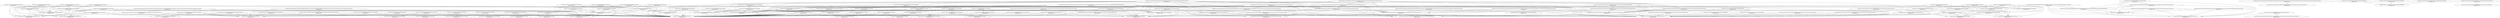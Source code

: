 digraph G {
  "org.apache.commons.math3.util$FastMath#tanh(double)" [label="org.apache.commons.math3.util$FastMath#tanh(double)\nP(Fail|Node)=0.00"];
  "org.apache.commons.math3.util$FastMath$ExpFracTable#<clinit>()" [label="org.apache.commons.math3.util$FastMath$ExpFracTable#<clinit>()\nP(Fail|Node)=0.00"];
  "org.apache.commons.math3.util$FastMath#exp(double,double,double[])" [label="org.apache.commons.math3.util$FastMath#exp(double,double,double[])\nP(Fail|Node)=0.00"];
  "org.apache.commons.math3.util$FastMath#expm1(double,double[])" [label="org.apache.commons.math3.util$FastMath#expm1(double,double[])\nP(Fail|Node)=0.00"];
  "org.apache.commons.math3.util$FastMath$ExpIntTable#<clinit>()" [label="org.apache.commons.math3.util$FastMath$ExpIntTable#<clinit>()\nP(Fail|Node)=0.00"];
  "org.apache.commons.math3.util$FastMath#<clinit>()" [label="org.apache.commons.math3.util$FastMath#<clinit>()\nP(Fail|Node)=0.00"];
  "org.apache.commons.math3.geometry.euclidean.threed$Line#distance(org.apache.commons.math3.geometry.euclidean.threed.Vector3D)" [label="org.apache.commons.math3.geometry.euclidean.threed$Line#distance(org.apache.commons.math3.geometry.euclidean.threed.Vector3D)\nP(Fail|Node)=0.00"];
  "org.apache.commons.math3.geometry.euclidean.threed$Vector3D#<clinit>()" [label="org.apache.commons.math3.geometry.euclidean.threed$Vector3D#<clinit>()\nP(Fail|Node)=0.00"];
  "org.apache.commons.math3.util$MathArrays#linearCombination(double,double,double,double,double,double)" [label="org.apache.commons.math3.util$MathArrays#linearCombination(double,double,double,double,double,double)\nP(Fail|Node)=0.00"];
  "org.apache.commons.math3.util$FastMath#sqrt(double)" [label="org.apache.commons.math3.util$FastMath#sqrt(double)\nP(Fail|Node)=0.00"];
  "org.apache.commons.math3.geometry.euclidean.threed$Vector3D#getNorm()" [label="org.apache.commons.math3.geometry.euclidean.threed$Vector3D#getNorm()\nP(Fail|Node)=0.00"];
  "org.apache.commons.math3.geometry.euclidean.threed$Vector3D#subtract(org.apache.commons.math3.geometry.Vector)" [label="org.apache.commons.math3.geometry.euclidean.threed$Vector3D#subtract(org.apache.commons.math3.geometry.Vector)\nP(Fail|Node)=0.00"];
  "org.apache.commons.math3.geometry.euclidean.threed$Vector3D#dotProduct(org.apache.commons.math3.geometry.Vector)" [label="org.apache.commons.math3.geometry.euclidean.threed$Vector3D#dotProduct(org.apache.commons.math3.geometry.Vector)\nP(Fail|Node)=0.00"];
  "org.apache.commons.math3.util$MathArrays#distanceInf(double[],double[])" [label="org.apache.commons.math3.util$MathArrays#distanceInf(double[],double[])\nP(Fail|Node)=0.00"];
  "org.apache.commons.math3.util$FastMath#abs(double)" [label="org.apache.commons.math3.util$FastMath#abs(double)\nP(Fail|Node)=0.00"];
  "org.apache.commons.math3.util$FastMath#max(double,double)" [label="org.apache.commons.math3.util$FastMath#max(double,double)\nP(Fail|Node)=0.00"];
  "org.apache.commons.math3.util$FastMath#log1p(double)" [label="org.apache.commons.math3.util$FastMath#log1p(double)\nP(Fail|Node)=0.00"];
  "org.apache.commons.math3.util$FastMath#log(double,double[])" [label="org.apache.commons.math3.util$FastMath#log(double,double[])\nP(Fail|Node)=0.00"];
  "org.apache.commons.math3.util$FastMath$lnMant#<clinit>()" [label="org.apache.commons.math3.util$FastMath$lnMant#<clinit>()\nP(Fail|Node)=0.00"];
  "org.apache.commons.math3.util$FastMath#sin(double)" [label="org.apache.commons.math3.util$FastMath#sin(double)\nP(Fail|Node)=0.00"];
  "org.apache.commons.math3.util$FastMath#polyCosine(double)" [label="org.apache.commons.math3.util$FastMath#polyCosine(double)\nP(Fail|Node)=0.00"];
  "org.apache.commons.math3.util$FastMath$CodyWaite#getRemB()" [label="org.apache.commons.math3.util$FastMath$CodyWaite#getRemB()\nP(Fail|Node)=0.00"];
  "org.apache.commons.math3.util$FastMath#reducePayneHanek(double,double[])" [label="org.apache.commons.math3.util$FastMath#reducePayneHanek(double,double[])\nP(Fail|Node)=0.00"];
  "org.apache.commons.math3.util$FastMath#polySine(double)" [label="org.apache.commons.math3.util$FastMath#polySine(double)\nP(Fail|Node)=0.00"];
  "org.apache.commons.math3.util$FastMath$CodyWaite#getK()" [label="org.apache.commons.math3.util$FastMath$CodyWaite#getK()\nP(Fail|Node)=0.00"];
  "org.apache.commons.math3.util$FastMath#cosQ(double,double)" [label="org.apache.commons.math3.util$FastMath#cosQ(double,double)\nP(Fail|Node)=0.00"];
  "org.apache.commons.math3.util$FastMath#sinQ(double,double)" [label="org.apache.commons.math3.util$FastMath#sinQ(double,double)\nP(Fail|Node)=0.00"];
  "org.apache.commons.math3.util$FastMath$CodyWaite#getRemA()" [label="org.apache.commons.math3.util$FastMath$CodyWaite#getRemA()\nP(Fail|Node)=0.00"];
  "org.apache.commons.math3.geometry.euclidean.threed$Vector3D#scalarMultiply(double)" [label="org.apache.commons.math3.geometry.euclidean.threed$Vector3D#scalarMultiply(double)\nP(Fail|Node)=0.00"];
  "org.apache.commons.math3.util$FastMath#tan(double)" [label="org.apache.commons.math3.util$FastMath#tan(double)\nP(Fail|Node)=0.00"];
  "org.apache.commons.math3.util$FastMath#tanQ(double,double,boolean)" [label="org.apache.commons.math3.util$FastMath#tanQ(double,double,boolean)\nP(Fail|Node)=0.00"];
  "org.apache.commons.math3.geometry.euclidean.threed$Line#toSubSpace(org.apache.commons.math3.geometry.Vector)" [label="org.apache.commons.math3.geometry.euclidean.threed$Line#toSubSpace(org.apache.commons.math3.geometry.Vector)\nP(Fail|Node)=0.00"];
  "org.apache.commons.math3.geometry.euclidean.threed$Line#getAbscissa(org.apache.commons.math3.geometry.euclidean.threed.Vector3D)" [label="org.apache.commons.math3.geometry.euclidean.threed$Line#getAbscissa(org.apache.commons.math3.geometry.euclidean.threed.Vector3D)\nP(Fail|Node)=0.00"];
  "org.apache.commons.math3.geometry.euclidean.threed$Line#contains(org.apache.commons.math3.geometry.euclidean.threed.Vector3D)" [label="org.apache.commons.math3.geometry.euclidean.threed$Line#contains(org.apache.commons.math3.geometry.euclidean.threed.Vector3D)\nP(Fail|Node)=0.00"];
  "org.apache.commons.math3.util$MathArrays#distance(int[],int[])" [label="org.apache.commons.math3.util$MathArrays#distance(int[],int[])\nP(Fail|Node)=0.00"];
  "org.apache.commons.math3.util$FastMath#cbrt(double)" [label="org.apache.commons.math3.util$FastMath#cbrt(double)\nP(Fail|Node)=0.00"];
  "org.apache.commons.math3.geometry.euclidean.threed$Vector3D#getZero()" [label="org.apache.commons.math3.geometry.euclidean.threed$Vector3D#getZero()\nP(Fail|Node)=0.00"];
  "org.apache.commons.math3.util$FastMath#toDegrees(double)" [label="org.apache.commons.math3.util$FastMath#toDegrees(double)\nP(Fail|Node)=0.00"];
  "org.apache.commons.math3.util$FastMath#doubleHighPart(double)" [label="org.apache.commons.math3.util$FastMath#doubleHighPart(double)\nP(Fail|Node)=0.00"];
  "org.apache.commons.math3.geometry.euclidean.threed$Vector3D#crossProduct(org.apache.commons.math3.geometry.euclidean.threed.Vector3D,org.apache.commons.math3.geometry.euclidean.threed.Vector3D)" [label="org.apache.commons.math3.geometry.euclidean.threed$Vector3D#crossProduct(org.apache.commons.math3.geometry.euclidean.threed.Vector3D,org.apache.commons.math3.geometry.euclidean.threed.Vector3D)\nP(Fail|Node)=0.00"];
  "org.apache.commons.math3.util$MathArrays#linearCombination(double,double,double,double)" [label="org.apache.commons.math3.util$MathArrays#linearCombination(double,double,double,double)\nP(Fail|Node)=0.00"];
  "org.apache.commons.math3.geometry.euclidean.threed$Vector3D#crossProduct(org.apache.commons.math3.geometry.Vector)" [label="org.apache.commons.math3.geometry.euclidean.threed$Vector3D#crossProduct(org.apache.commons.math3.geometry.Vector)\nP(Fail|Node)=0.00"];
  "org.apache.commons.math3.util$FastMath#log(double,double)" [label="org.apache.commons.math3.util$FastMath#log(double,double)\nP(Fail|Node)=0.00"];
  "org.apache.commons.math3.util$FastMath#log(double)" [label="org.apache.commons.math3.util$FastMath#log(double)\nP(Fail|Node)=0.00"];
  "org.apache.commons.math3.util$FastMath#cos(double)" [label="org.apache.commons.math3.util$FastMath#cos(double)\nP(Fail|Node)=0.00"];
  "org.apache.commons.math3.util$FastMath#asin(double)" [label="org.apache.commons.math3.util$FastMath#asin(double)\nP(Fail|Node)=0.00"];
  "org.apache.commons.math3.util$FastMath#copySign(double,double)" [label="org.apache.commons.math3.util$FastMath#copySign(double,double)\nP(Fail|Node)=0.00"];
  "org.apache.commons.math3.util$FastMath#atan(double,double,boolean)" [label="org.apache.commons.math3.util$FastMath#atan(double,double,boolean)\nP(Fail|Node)=0.00"];
  "org.apache.commons.math3.geometry.euclidean.threed$Vector3D#dotProduct(org.apache.commons.math3.geometry.euclidean.threed.Vector3D,org.apache.commons.math3.geometry.euclidean.threed.Vector3D)" [label="org.apache.commons.math3.geometry.euclidean.threed$Vector3D#dotProduct(org.apache.commons.math3.geometry.euclidean.threed.Vector3D,org.apache.commons.math3.geometry.euclidean.threed.Vector3D)\nP(Fail|Node)=0.00"];
  "org.apache.commons.math3.util$MathArrays#isMonotonic(double[],org.apache.commons.math3.util.MathArrays$OrderDirection,boolean)" [label="org.apache.commons.math3.util$MathArrays#isMonotonic(double[],org.apache.commons.math3.util.MathArrays$OrderDirection,boolean)\nP(Fail|Node)=0.00"];
  "org.apache.commons.math3.util$MathArrays#checkOrder(double[],org.apache.commons.math3.util.MathArrays$OrderDirection,boolean,boolean)" [label="org.apache.commons.math3.util$MathArrays#checkOrder(double[],org.apache.commons.math3.util.MathArrays$OrderDirection,boolean,boolean)\nP(Fail|Node)=0.00"];
  "org.apache.commons.math3.util$MathArrays$OrderDirection#<clinit>()" [label="org.apache.commons.math3.util$MathArrays$OrderDirection#<clinit>()\nP(Fail|Node)=0.00"];
  "org.apache.commons.math3.util$MathArrays$2#<clinit>()" [label="org.apache.commons.math3.util$MathArrays$2#<clinit>()\nP(Fail|Node)=0.00"];
  "org.apache.commons.math3.geometry.euclidean.threed$Vector3D#angle(org.apache.commons.math3.geometry.euclidean.threed.Vector3D,org.apache.commons.math3.geometry.euclidean.threed.Vector3D)" [label="org.apache.commons.math3.geometry.euclidean.threed$Vector3D#angle(org.apache.commons.math3.geometry.euclidean.threed.Vector3D,org.apache.commons.math3.geometry.euclidean.threed.Vector3D)\nP(Fail|Node)=0.00"];
  "org.apache.commons.math3.util$FastMath#acos(double)" [label="org.apache.commons.math3.util$FastMath#acos(double)\nP(Fail|Node)=0.00"];
  "org.apache.commons.math3.util$FastMath#atan(double)" [label="org.apache.commons.math3.util$FastMath#atan(double)\nP(Fail|Node)=0.00"];
  "org.apache.commons.math3.util$FastMath#nextUp(double)" [label="org.apache.commons.math3.util$FastMath#nextUp(double)\nP(Fail|Node)=0.00"];
  "org.apache.commons.math3.util$FastMath#nextAfter(double,double)" [label="org.apache.commons.math3.util$FastMath#nextAfter(double,double)\nP(Fail|Node)=0.00"];
  "org.apache.commons.math3.geometry.euclidean.threed$Vector3D#getNormInf()" [label="org.apache.commons.math3.geometry.euclidean.threed$Vector3D#getNormInf()\nP(Fail|Node)=0.00"];
  "org.apache.commons.math3.geometry.euclidean.threed$Vector3D#distanceInf(org.apache.commons.math3.geometry.euclidean.threed.Vector3D,org.apache.commons.math3.geometry.euclidean.threed.Vector3D)" [label="org.apache.commons.math3.geometry.euclidean.threed$Vector3D#distanceInf(org.apache.commons.math3.geometry.euclidean.threed.Vector3D,org.apache.commons.math3.geometry.euclidean.threed.Vector3D)\nP(Fail|Node)=0.00"];
  "org.apache.commons.math3.geometry.euclidean.threed$Vector3D#distanceInf(org.apache.commons.math3.geometry.Vector)" [label="org.apache.commons.math3.geometry.euclidean.threed$Vector3D#distanceInf(org.apache.commons.math3.geometry.Vector)\nP(Fail|Node)=0.00"];
  "org.apache.commons.math3.geometry.euclidean.threed$Vector3D#distanceSq(org.apache.commons.math3.geometry.euclidean.threed.Vector3D,org.apache.commons.math3.geometry.euclidean.threed.Vector3D)" [label="org.apache.commons.math3.geometry.euclidean.threed$Vector3D#distanceSq(org.apache.commons.math3.geometry.euclidean.threed.Vector3D,org.apache.commons.math3.geometry.euclidean.threed.Vector3D)\nP(Fail|Node)=0.00"];
  "org.apache.commons.math3.geometry.euclidean.threed$Vector3D#distanceSq(org.apache.commons.math3.geometry.Vector)" [label="org.apache.commons.math3.geometry.euclidean.threed$Vector3D#distanceSq(org.apache.commons.math3.geometry.Vector)\nP(Fail|Node)=0.00"];
  "org.apache.commons.math3.util$FastMath#main(java.lang.String[])" [label="org.apache.commons.math3.util$FastMath#main(java.lang.String[])\nP(Fail|Node)=0.00"];
  "org.apache.commons.math3.util$MathArrays#sortInPlace(double[],double[][])" [label="org.apache.commons.math3.util$MathArrays#sortInPlace(double[],double[][])\nP(Fail|Node)=0.00"];
  "org.apache.commons.math3.util$MathArrays#sortInPlace(double[],org.apache.commons.math3.util.MathArrays$OrderDirection,double[][])" [label="org.apache.commons.math3.util$MathArrays#sortInPlace(double[],org.apache.commons.math3.util.MathArrays$OrderDirection,double[][])\nP(Fail|Node)=0.00"];
  "org.apache.commons.math3.geometry.euclidean.threed$Line#intersection(org.apache.commons.math3.geometry.euclidean.threed.Line)" [label="org.apache.commons.math3.geometry.euclidean.threed$Line#intersection(org.apache.commons.math3.geometry.euclidean.threed.Line)\nP(Fail|Node)=0.00"];
  "org.apache.commons.math3.geometry.euclidean.threed$Line#closestPoint(org.apache.commons.math3.geometry.euclidean.threed.Line)" [label="org.apache.commons.math3.geometry.euclidean.threed$Line#closestPoint(org.apache.commons.math3.geometry.euclidean.threed.Line)\nP(Fail|Node)=0.00"];
  "org.apache.commons.math3.geometry.euclidean.threed$Vector3D#getNorm1()" [label="org.apache.commons.math3.geometry.euclidean.threed$Vector3D#getNorm1()\nP(Fail|Node)=0.00"];
  "org.apache.commons.math3.util$FastMath#exp(double)" [label="org.apache.commons.math3.util$FastMath#exp(double)\nP(Fail|Node)=0.00"];
  "org.apache.commons.math3.geometry.euclidean.threed$Vector3D#negate()" [label="org.apache.commons.math3.geometry.euclidean.threed$Vector3D#negate()\nP(Fail|Node)=0.00"];
  "org.apache.commons.math3.util$MathArrays#distance1(double[],double[])" [label="org.apache.commons.math3.util$MathArrays#distance1(double[],double[])\nP(Fail|Node)=0.00"];
  "org.apache.commons.math3.geometry.euclidean.threed$Vector3D#getAlpha()" [label="org.apache.commons.math3.geometry.euclidean.threed$Vector3D#getAlpha()\nP(Fail|Node)=0.00"];
  "org.apache.commons.math3.util$FastMath#atan2(double,double)" [label="org.apache.commons.math3.util$FastMath#atan2(double,double)\nP(Fail|Node)=0.00"];
  "org.apache.commons.math3.util$MathArrays$1#compare(org.apache.commons.math3.util.Pair,org.apache.commons.math3.util.Pair)" [label="org.apache.commons.math3.util$MathArrays$1#compare(org.apache.commons.math3.util.Pair,org.apache.commons.math3.util.Pair)\nP(Fail|Node)=0.00"];
  "org.apache.commons.math3.geometry.euclidean.threed$Vector3D#orthogonal()" [label="org.apache.commons.math3.geometry.euclidean.threed$Vector3D#orthogonal()\nP(Fail|Node)=0.00"];
  "org.apache.commons.math3.geometry.euclidean.threed$Vector3D#hashCode()" [label="org.apache.commons.math3.geometry.euclidean.threed$Vector3D#hashCode()\nP(Fail|Node)=0.00"];
  "org.apache.commons.math3.geometry.euclidean.threed$Vector3D#isNaN()" [label="org.apache.commons.math3.geometry.euclidean.threed$Vector3D#isNaN()\nP(Fail|Node)=0.00"];
  "org.apache.commons.math3.util$FastMath#log10(double)" [label="org.apache.commons.math3.util$FastMath#log10(double)\nP(Fail|Node)=0.00"];
  "org.apache.commons.math3.util$FastMath#nextUp(float)" [label="org.apache.commons.math3.util$FastMath#nextUp(float)\nP(Fail|Node)=0.00"];
  "org.apache.commons.math3.util$FastMath#nextAfter(float,double)" [label="org.apache.commons.math3.util$FastMath#nextAfter(float,double)\nP(Fail|Node)=0.00"];
  "org.apache.commons.math3.geometry.euclidean.threed$Line#distance(org.apache.commons.math3.geometry.euclidean.threed.Line)" [label="org.apache.commons.math3.geometry.euclidean.threed$Line#distance(org.apache.commons.math3.geometry.euclidean.threed.Line)\nP(Fail|Node)=0.00"];
  "org.apache.commons.math3.geometry.euclidean.threed$Line#toSpace(org.apache.commons.math3.geometry.Vector)" [label="org.apache.commons.math3.geometry.euclidean.threed$Line#toSpace(org.apache.commons.math3.geometry.Vector)\nP(Fail|Node)=0.00"];
  "org.apache.commons.math3.geometry.euclidean.threed$Line#pointAt(double)" [label="org.apache.commons.math3.geometry.euclidean.threed$Line#pointAt(double)\nP(Fail|Node)=0.00"];
  "org.apache.commons.math3.geometry.euclidean.threed$Vector3D#add(org.apache.commons.math3.geometry.Vector)" [label="org.apache.commons.math3.geometry.euclidean.threed$Vector3D#add(org.apache.commons.math3.geometry.Vector)\nP(Fail|Node)=0.00"];
  "org.apache.commons.math3.util$FastMath#atanh(double)" [label="org.apache.commons.math3.util$FastMath#atanh(double)\nP(Fail|Node)=0.00"];
  "org.apache.commons.math3.util$MathArrays#copyOf(int[])" [label="org.apache.commons.math3.util$MathArrays#copyOf(int[])\nP(Fail|Node)=0.00"];
  "org.apache.commons.math3.util$FastMath#min(int,int)" [label="org.apache.commons.math3.util$FastMath#min(int,int)\nP(Fail|Node)=0.00"];
  "org.apache.commons.math3.util$MathArrays#copyOf(int[],int)" [label="org.apache.commons.math3.util$MathArrays#copyOf(int[],int)\nP(Fail|Node)=0.00"];
  "org.apache.commons.math3.geometry.euclidean.threed$Vector3D#subtract(double,org.apache.commons.math3.geometry.Vector)" [label="org.apache.commons.math3.geometry.euclidean.threed$Vector3D#subtract(double,org.apache.commons.math3.geometry.Vector)\nP(Fail|Node)=0.00"];
  "org.apache.commons.math3.util$FastMath#cosh(double)" [label="org.apache.commons.math3.util$FastMath#cosh(double)\nP(Fail|Node)=0.00"];
  "org.apache.commons.math3.util$FastMath#ulp(double)" [label="org.apache.commons.math3.util$FastMath#ulp(double)\nP(Fail|Node)=0.00"];
  "org.apache.commons.math3.util$MathArrays#distance1(int[],int[])" [label="org.apache.commons.math3.util$MathArrays#distance1(int[],int[])\nP(Fail|Node)=0.00"];
  "org.apache.commons.math3.util$FastMath#abs(int)" [label="org.apache.commons.math3.util$FastMath#abs(int)\nP(Fail|Node)=0.00"];
  "org.apache.commons.math3.util$FastMath#round(double)" [label="org.apache.commons.math3.util$FastMath#round(double)\nP(Fail|Node)=0.00"];
  "org.apache.commons.math3.util$FastMath#floor(double)" [label="org.apache.commons.math3.util$FastMath#floor(double)\nP(Fail|Node)=0.00"];
  "org.apache.commons.math3.util$MathArrays#buildArray(org.apache.commons.math3.Field,int,int)" [label="org.apache.commons.math3.util$MathArrays#buildArray(org.apache.commons.math3.Field,int,int)\nP(Fail|Node)=0.00"];
  "org.apache.commons.math3.util$MathArrays#buildArray(org.apache.commons.math3.Field,int)" [label="org.apache.commons.math3.util$MathArrays#buildArray(org.apache.commons.math3.Field,int)\nP(Fail|Node)=0.00"];
  "org.apache.commons.math3.util$FastMath#expm1(double)" [label="org.apache.commons.math3.util$FastMath#expm1(double)\nP(Fail|Node)=0.00"];
  "org.apache.commons.math3.geometry.euclidean.threed$Vector3D#normalize()" [label="org.apache.commons.math3.geometry.euclidean.threed$Vector3D#normalize()\nP(Fail|Node)=0.00"];
  "org.apache.commons.math3.util$MathArrays#copyOf(double[])" [label="org.apache.commons.math3.util$MathArrays#copyOf(double[])\nP(Fail|Node)=0.00"];
  "org.apache.commons.math3.util$MathArrays#copyOf(double[],int)" [label="org.apache.commons.math3.util$MathArrays#copyOf(double[],int)\nP(Fail|Node)=0.00"];
  "org.apache.commons.math3.util$MathArrays#distanceInf(int[],int[])" [label="org.apache.commons.math3.util$MathArrays#distanceInf(int[],int[])\nP(Fail|Node)=0.00"];
  "org.apache.commons.math3.util$FastMath#max(int,int)" [label="org.apache.commons.math3.util$FastMath#max(int,int)\nP(Fail|Node)=0.00"];
  "org.apache.commons.math3.geometry.euclidean.threed$Vector3D#isInfinite()" [label="org.apache.commons.math3.geometry.euclidean.threed$Vector3D#isInfinite()\nP(Fail|Node)=0.00"];
  "org.apache.commons.math3.util$FastMath#hypot(double,double)" [label="org.apache.commons.math3.util$FastMath#hypot(double,double)\nP(Fail|Node)=0.00"];
  "org.apache.commons.math3.util$FastMath#scalb(double,int)" [label="org.apache.commons.math3.util$FastMath#scalb(double,int)\nP(Fail|Node)=0.00"];
  "org.apache.commons.math3.util$FastMath#getExponent(double)" [label="org.apache.commons.math3.util$FastMath#getExponent(double)\nP(Fail|Node)=0.00"];
  "org.apache.commons.math3.geometry.euclidean.threed$Vector3D#distance1(org.apache.commons.math3.geometry.euclidean.threed.Vector3D,org.apache.commons.math3.geometry.euclidean.threed.Vector3D)" [label="org.apache.commons.math3.geometry.euclidean.threed$Vector3D#distance1(org.apache.commons.math3.geometry.euclidean.threed.Vector3D,org.apache.commons.math3.geometry.euclidean.threed.Vector3D)\nP(Fail|Node)=0.00"];
  "org.apache.commons.math3.geometry.euclidean.threed$Vector3D#distance1(org.apache.commons.math3.geometry.Vector)" [label="org.apache.commons.math3.geometry.euclidean.threed$Vector3D#distance1(org.apache.commons.math3.geometry.Vector)\nP(Fail|Node)=0.00"];
  "org.apache.commons.math3.util$FastMath#toRadians(double)" [label="org.apache.commons.math3.util$FastMath#toRadians(double)\nP(Fail|Node)=0.00"];
  "org.apache.commons.math3.util$FastMath#rint(double)" [label="org.apache.commons.math3.util$FastMath#rint(double)\nP(Fail|Node)=0.00"];
  "org.apache.commons.math3.geometry.euclidean.threed$Vector3D#equals(java.lang.Object)" [label="org.apache.commons.math3.geometry.euclidean.threed$Vector3D#equals(java.lang.Object)\nP(Fail|Node)=0.00"];
  "org.apache.commons.math3.util$FastMath#pow(double,double)" [label="org.apache.commons.math3.util$FastMath#pow(double,double)\nP(Fail|Node)=0.00"];
  "org.apache.commons.math3.geometry.euclidean.threed$Line#revert()" [label="org.apache.commons.math3.geometry.euclidean.threed$Line#revert()\nP(Fail|Node)=0.00"];
  "org.apache.commons.math3.geometry.euclidean.threed$Line#isSimilarTo(org.apache.commons.math3.geometry.euclidean.threed.Line)" [label="org.apache.commons.math3.geometry.euclidean.threed$Line#isSimilarTo(org.apache.commons.math3.geometry.euclidean.threed.Line)\nP(Fail|Node)=0.00"];
  "org.apache.commons.math3.util$MathArrays#checkOrder(double[],org.apache.commons.math3.util.MathArrays$OrderDirection,boolean)" [label="org.apache.commons.math3.util$MathArrays#checkOrder(double[],org.apache.commons.math3.util.MathArrays$OrderDirection,boolean)\nP(Fail|Node)=0.00"];
  "org.apache.commons.math3.geometry.euclidean.threed$Vector3D#distance(org.apache.commons.math3.geometry.euclidean.threed.Vector3D,org.apache.commons.math3.geometry.euclidean.threed.Vector3D)" [label="org.apache.commons.math3.geometry.euclidean.threed$Vector3D#distance(org.apache.commons.math3.geometry.euclidean.threed.Vector3D,org.apache.commons.math3.geometry.euclidean.threed.Vector3D)\nP(Fail|Node)=0.00"];
  "org.apache.commons.math3.geometry.euclidean.threed$Vector3D#distance(org.apache.commons.math3.geometry.Vector)" [label="org.apache.commons.math3.geometry.euclidean.threed$Vector3D#distance(org.apache.commons.math3.geometry.Vector)\nP(Fail|Node)=0.00"];
  "org.apache.commons.math3.util$MathArrays#isMonotonic(java.lang.Comparable[],org.apache.commons.math3.util.MathArrays$OrderDirection,boolean)" [label="org.apache.commons.math3.util$MathArrays#isMonotonic(java.lang.Comparable[],org.apache.commons.math3.util.MathArrays$OrderDirection,boolean)\nP(Fail|Node)=0.00"];
  "org.apache.commons.math3.util$FastMath#acosh(double)" [label="org.apache.commons.math3.util$FastMath#acosh(double)\nP(Fail|Node)=0.00"];
  "org.apache.commons.math3.util$FastMath#ceil(double)" [label="org.apache.commons.math3.util$FastMath#ceil(double)\nP(Fail|Node)=0.00"];
  "org.apache.commons.math3.util$MathArrays#distance(double[],double[])" [label="org.apache.commons.math3.util$MathArrays#distance(double[],double[])\nP(Fail|Node)=0.00"];
  "org.apache.commons.math3.util$FastMath#asinh(double)" [label="org.apache.commons.math3.util$FastMath#asinh(double)\nP(Fail|Node)=0.00"];
  "org.apache.commons.math3.util$FastMath#ulp(float)" [label="org.apache.commons.math3.util$FastMath#ulp(float)\nP(Fail|Node)=0.00"];
  "org.apache.commons.math3.util$FastMath#abs(float)" [label="org.apache.commons.math3.util$FastMath#abs(float)\nP(Fail|Node)=0.00"];
  "org.apache.commons.math3.geometry.euclidean.threed$Vector3D#add(double,org.apache.commons.math3.geometry.Vector)" [label="org.apache.commons.math3.geometry.euclidean.threed$Vector3D#add(double,org.apache.commons.math3.geometry.Vector)\nP(Fail|Node)=0.00"];
  "org.apache.commons.math3.geometry.euclidean.threed$Line#reset(org.apache.commons.math3.geometry.euclidean.threed.Vector3D,org.apache.commons.math3.geometry.euclidean.threed.Vector3D)" [label="org.apache.commons.math3.geometry.euclidean.threed$Line#reset(org.apache.commons.math3.geometry.euclidean.threed.Vector3D,org.apache.commons.math3.geometry.euclidean.threed.Vector3D)\nP(Fail|Node)=0.00"];
  "org.apache.commons.math3.geometry.euclidean.threed$Vector3D#getNormSq()" [label="org.apache.commons.math3.geometry.euclidean.threed$Vector3D#getNormSq()\nP(Fail|Node)=1.00"];
  "org.apache.commons.math3.util$MathArrays#checkOrder(double[])" [label="org.apache.commons.math3.util$MathArrays#checkOrder(double[])\nP(Fail|Node)=0.00"];
  "org.apache.commons.math3.geometry.euclidean.threed$Vector3D#getDelta()" [label="org.apache.commons.math3.geometry.euclidean.threed$Vector3D#getDelta()\nP(Fail|Node)=0.00"];
  "org.apache.commons.math3.util$FastMath#sinh(double)" [label="org.apache.commons.math3.util$FastMath#sinh(double)\nP(Fail|Node)=0.00"];
  "org.apache.commons.math3.util$FastMath#round(float)" [label="org.apache.commons.math3.util$FastMath#round(float)\nP(Fail|Node)=0.00"];
  "org.apache.commons.math3.util$FastMath#tanh(double)" -> "org.apache.commons.math3.util$FastMath$ExpFracTable#<clinit>()";
  "org.apache.commons.math3.util$FastMath#tanh(double)" -> "org.apache.commons.math3.util$FastMath#exp(double,double,double[])";
  "org.apache.commons.math3.util$FastMath#tanh(double)" -> "org.apache.commons.math3.util$FastMath#expm1(double,double[])";
  "org.apache.commons.math3.util$FastMath#tanh(double)" -> "org.apache.commons.math3.util$FastMath$ExpIntTable#<clinit>()";
  "org.apache.commons.math3.util$FastMath#tanh(double)" -> "org.apache.commons.math3.util$FastMath#<clinit>()";
  "org.apache.commons.math3.util$FastMath#exp(double,double,double[])" -> "org.apache.commons.math3.util$FastMath$ExpFracTable#<clinit>()";
  "org.apache.commons.math3.util$FastMath#exp(double,double,double[])" -> "org.apache.commons.math3.util$FastMath$ExpIntTable#<clinit>()";
  "org.apache.commons.math3.util$FastMath#exp(double,double,double[])" -> "org.apache.commons.math3.util$FastMath#<clinit>()";
  "org.apache.commons.math3.util$FastMath#expm1(double,double[])" -> "org.apache.commons.math3.util$FastMath$ExpFracTable#<clinit>()";
  "org.apache.commons.math3.util$FastMath#expm1(double,double[])" -> "org.apache.commons.math3.util$FastMath#exp(double,double,double[])";
  "org.apache.commons.math3.util$FastMath#expm1(double,double[])" -> "org.apache.commons.math3.util$FastMath$ExpIntTable#<clinit>()";
  "org.apache.commons.math3.util$FastMath#expm1(double,double[])" -> "org.apache.commons.math3.util$FastMath#<clinit>()";
  "org.apache.commons.math3.geometry.euclidean.threed$Line#distance(org.apache.commons.math3.geometry.euclidean.threed.Vector3D)" -> "org.apache.commons.math3.geometry.euclidean.threed$Vector3D#<clinit>()";
  "org.apache.commons.math3.geometry.euclidean.threed$Line#distance(org.apache.commons.math3.geometry.euclidean.threed.Vector3D)" -> "org.apache.commons.math3.util$MathArrays#linearCombination(double,double,double,double,double,double)";
  "org.apache.commons.math3.geometry.euclidean.threed$Line#distance(org.apache.commons.math3.geometry.euclidean.threed.Vector3D)" -> "org.apache.commons.math3.util$FastMath#sqrt(double)";
  "org.apache.commons.math3.geometry.euclidean.threed$Line#distance(org.apache.commons.math3.geometry.euclidean.threed.Vector3D)" -> "org.apache.commons.math3.geometry.euclidean.threed$Vector3D#getNorm()";
  "org.apache.commons.math3.geometry.euclidean.threed$Line#distance(org.apache.commons.math3.geometry.euclidean.threed.Vector3D)" -> "org.apache.commons.math3.geometry.euclidean.threed$Vector3D#subtract(org.apache.commons.math3.geometry.Vector)";
  "org.apache.commons.math3.geometry.euclidean.threed$Line#distance(org.apache.commons.math3.geometry.euclidean.threed.Vector3D)" -> "org.apache.commons.math3.geometry.euclidean.threed$Vector3D#dotProduct(org.apache.commons.math3.geometry.Vector)";
  "org.apache.commons.math3.geometry.euclidean.threed$Line#distance(org.apache.commons.math3.geometry.euclidean.threed.Vector3D)" -> "org.apache.commons.math3.util$FastMath#<clinit>()";
  "org.apache.commons.math3.geometry.euclidean.threed$Vector3D#getNorm()" -> "org.apache.commons.math3.util$FastMath#sqrt(double)";
  "org.apache.commons.math3.geometry.euclidean.threed$Vector3D#getNorm()" -> "org.apache.commons.math3.util$FastMath#<clinit>()";
  "org.apache.commons.math3.geometry.euclidean.threed$Vector3D#subtract(org.apache.commons.math3.geometry.Vector)" -> "org.apache.commons.math3.geometry.euclidean.threed$Vector3D#<clinit>()";
  "org.apache.commons.math3.geometry.euclidean.threed$Vector3D#dotProduct(org.apache.commons.math3.geometry.Vector)" -> "org.apache.commons.math3.util$MathArrays#linearCombination(double,double,double,double,double,double)";
  "org.apache.commons.math3.util$MathArrays#distanceInf(double[],double[])" -> "org.apache.commons.math3.util$FastMath#abs(double)";
  "org.apache.commons.math3.util$MathArrays#distanceInf(double[],double[])" -> "org.apache.commons.math3.util$FastMath#max(double,double)";
  "org.apache.commons.math3.util$MathArrays#distanceInf(double[],double[])" -> "org.apache.commons.math3.util$FastMath#<clinit>()";
  "org.apache.commons.math3.util$FastMath#log1p(double)" -> "org.apache.commons.math3.util$FastMath#log(double,double[])";
  "org.apache.commons.math3.util$FastMath#log1p(double)" -> "org.apache.commons.math3.util$FastMath#<clinit>()";
  "org.apache.commons.math3.util$FastMath#log1p(double)" -> "org.apache.commons.math3.util$FastMath$lnMant#<clinit>()";
  "org.apache.commons.math3.util$FastMath#log(double,double[])" -> "org.apache.commons.math3.util$FastMath#<clinit>()";
  "org.apache.commons.math3.util$FastMath#log(double,double[])" -> "org.apache.commons.math3.util$FastMath$lnMant#<clinit>()";
  "org.apache.commons.math3.util$FastMath#sin(double)" -> "org.apache.commons.math3.util$FastMath#polyCosine(double)";
  "org.apache.commons.math3.util$FastMath#sin(double)" -> "org.apache.commons.math3.util$FastMath$CodyWaite#getRemB()";
  "org.apache.commons.math3.util$FastMath#sin(double)" -> "org.apache.commons.math3.util$FastMath#reducePayneHanek(double,double[])";
  "org.apache.commons.math3.util$FastMath#sin(double)" -> "org.apache.commons.math3.util$FastMath#polySine(double)";
  "org.apache.commons.math3.util$FastMath#sin(double)" -> "org.apache.commons.math3.util$FastMath$CodyWaite#getK()";
  "org.apache.commons.math3.util$FastMath#sin(double)" -> "org.apache.commons.math3.util$FastMath#cosQ(double,double)";
  "org.apache.commons.math3.util$FastMath#sin(double)" -> "org.apache.commons.math3.util$FastMath#sinQ(double,double)";
  "org.apache.commons.math3.util$FastMath#sin(double)" -> "org.apache.commons.math3.util$FastMath#<clinit>()";
  "org.apache.commons.math3.util$FastMath#sin(double)" -> "org.apache.commons.math3.util$FastMath$CodyWaite#getRemA()";
  "org.apache.commons.math3.util$FastMath#reducePayneHanek(double,double[])" -> "org.apache.commons.math3.util$FastMath#<clinit>()";
  "org.apache.commons.math3.util$FastMath#cosQ(double,double)" -> "org.apache.commons.math3.util$FastMath#polyCosine(double)";
  "org.apache.commons.math3.util$FastMath#cosQ(double,double)" -> "org.apache.commons.math3.util$FastMath#polySine(double)";
  "org.apache.commons.math3.util$FastMath#cosQ(double,double)" -> "org.apache.commons.math3.util$FastMath#sinQ(double,double)";
  "org.apache.commons.math3.util$FastMath#cosQ(double,double)" -> "org.apache.commons.math3.util$FastMath#<clinit>()";
  "org.apache.commons.math3.util$FastMath#sinQ(double,double)" -> "org.apache.commons.math3.util$FastMath#polyCosine(double)";
  "org.apache.commons.math3.util$FastMath#sinQ(double,double)" -> "org.apache.commons.math3.util$FastMath#polySine(double)";
  "org.apache.commons.math3.util$FastMath#sinQ(double,double)" -> "org.apache.commons.math3.util$FastMath#<clinit>()";
  "org.apache.commons.math3.geometry.euclidean.threed$Vector3D#scalarMultiply(double)" -> "org.apache.commons.math3.geometry.euclidean.threed$Vector3D#<clinit>()";
  "org.apache.commons.math3.util$FastMath#tan(double)" -> "org.apache.commons.math3.util$FastMath#polyCosine(double)";
  "org.apache.commons.math3.util$FastMath#tan(double)" -> "org.apache.commons.math3.util$FastMath$CodyWaite#getRemB()";
  "org.apache.commons.math3.util$FastMath#tan(double)" -> "org.apache.commons.math3.util$FastMath#reducePayneHanek(double,double[])";
  "org.apache.commons.math3.util$FastMath#tan(double)" -> "org.apache.commons.math3.util$FastMath#polySine(double)";
  "org.apache.commons.math3.util$FastMath#tan(double)" -> "org.apache.commons.math3.util$FastMath#tanQ(double,double,boolean)";
  "org.apache.commons.math3.util$FastMath#tan(double)" -> "org.apache.commons.math3.util$FastMath$CodyWaite#getK()";
  "org.apache.commons.math3.util$FastMath#tan(double)" -> "org.apache.commons.math3.util$FastMath#<clinit>()";
  "org.apache.commons.math3.util$FastMath#tan(double)" -> "org.apache.commons.math3.util$FastMath$CodyWaite#getRemA()";
  "org.apache.commons.math3.util$FastMath#tanQ(double,double,boolean)" -> "org.apache.commons.math3.util$FastMath#polyCosine(double)";
  "org.apache.commons.math3.util$FastMath#tanQ(double,double,boolean)" -> "org.apache.commons.math3.util$FastMath#polySine(double)";
  "org.apache.commons.math3.util$FastMath#tanQ(double,double,boolean)" -> "org.apache.commons.math3.util$FastMath#<clinit>()";
  "org.apache.commons.math3.geometry.euclidean.threed$Line#toSubSpace(org.apache.commons.math3.geometry.Vector)" -> "org.apache.commons.math3.geometry.euclidean.threed$Vector3D#<clinit>()";
  "org.apache.commons.math3.geometry.euclidean.threed$Line#toSubSpace(org.apache.commons.math3.geometry.Vector)" -> "org.apache.commons.math3.util$MathArrays#linearCombination(double,double,double,double,double,double)";
  "org.apache.commons.math3.geometry.euclidean.threed$Line#toSubSpace(org.apache.commons.math3.geometry.Vector)" -> "org.apache.commons.math3.geometry.euclidean.threed$Line#getAbscissa(org.apache.commons.math3.geometry.euclidean.threed.Vector3D)";
  "org.apache.commons.math3.geometry.euclidean.threed$Line#toSubSpace(org.apache.commons.math3.geometry.Vector)" -> "org.apache.commons.math3.geometry.euclidean.threed$Vector3D#subtract(org.apache.commons.math3.geometry.Vector)";
  "org.apache.commons.math3.geometry.euclidean.threed$Line#toSubSpace(org.apache.commons.math3.geometry.Vector)" -> "org.apache.commons.math3.geometry.euclidean.threed$Vector3D#dotProduct(org.apache.commons.math3.geometry.Vector)";
  "org.apache.commons.math3.geometry.euclidean.threed$Line#getAbscissa(org.apache.commons.math3.geometry.euclidean.threed.Vector3D)" -> "org.apache.commons.math3.geometry.euclidean.threed$Vector3D#<clinit>()";
  "org.apache.commons.math3.geometry.euclidean.threed$Line#getAbscissa(org.apache.commons.math3.geometry.euclidean.threed.Vector3D)" -> "org.apache.commons.math3.util$MathArrays#linearCombination(double,double,double,double,double,double)";
  "org.apache.commons.math3.geometry.euclidean.threed$Line#getAbscissa(org.apache.commons.math3.geometry.euclidean.threed.Vector3D)" -> "org.apache.commons.math3.geometry.euclidean.threed$Vector3D#subtract(org.apache.commons.math3.geometry.Vector)";
  "org.apache.commons.math3.geometry.euclidean.threed$Line#getAbscissa(org.apache.commons.math3.geometry.euclidean.threed.Vector3D)" -> "org.apache.commons.math3.geometry.euclidean.threed$Vector3D#dotProduct(org.apache.commons.math3.geometry.Vector)";
  "org.apache.commons.math3.geometry.euclidean.threed$Line#contains(org.apache.commons.math3.geometry.euclidean.threed.Vector3D)" -> "org.apache.commons.math3.geometry.euclidean.threed$Line#distance(org.apache.commons.math3.geometry.euclidean.threed.Vector3D)";
  "org.apache.commons.math3.geometry.euclidean.threed$Line#contains(org.apache.commons.math3.geometry.euclidean.threed.Vector3D)" -> "org.apache.commons.math3.geometry.euclidean.threed$Vector3D#<clinit>()";
  "org.apache.commons.math3.geometry.euclidean.threed$Line#contains(org.apache.commons.math3.geometry.euclidean.threed.Vector3D)" -> "org.apache.commons.math3.util$MathArrays#linearCombination(double,double,double,double,double,double)";
  "org.apache.commons.math3.geometry.euclidean.threed$Line#contains(org.apache.commons.math3.geometry.euclidean.threed.Vector3D)" -> "org.apache.commons.math3.util$FastMath#sqrt(double)";
  "org.apache.commons.math3.geometry.euclidean.threed$Line#contains(org.apache.commons.math3.geometry.euclidean.threed.Vector3D)" -> "org.apache.commons.math3.geometry.euclidean.threed$Vector3D#getNorm()";
  "org.apache.commons.math3.geometry.euclidean.threed$Line#contains(org.apache.commons.math3.geometry.euclidean.threed.Vector3D)" -> "org.apache.commons.math3.geometry.euclidean.threed$Vector3D#subtract(org.apache.commons.math3.geometry.Vector)";
  "org.apache.commons.math3.geometry.euclidean.threed$Line#contains(org.apache.commons.math3.geometry.euclidean.threed.Vector3D)" -> "org.apache.commons.math3.geometry.euclidean.threed$Vector3D#dotProduct(org.apache.commons.math3.geometry.Vector)";
  "org.apache.commons.math3.geometry.euclidean.threed$Line#contains(org.apache.commons.math3.geometry.euclidean.threed.Vector3D)" -> "org.apache.commons.math3.util$FastMath#<clinit>()";
  "org.apache.commons.math3.util$MathArrays#distance(int[],int[])" -> "org.apache.commons.math3.util$FastMath#sqrt(double)";
  "org.apache.commons.math3.util$MathArrays#distance(int[],int[])" -> "org.apache.commons.math3.util$FastMath#<clinit>()";
  "org.apache.commons.math3.util$FastMath#cbrt(double)" -> "org.apache.commons.math3.util$FastMath#<clinit>()";
  "org.apache.commons.math3.geometry.euclidean.threed$Vector3D#getZero()" -> "org.apache.commons.math3.geometry.euclidean.threed$Vector3D#<clinit>()";
  "org.apache.commons.math3.util$FastMath#toDegrees(double)" -> "org.apache.commons.math3.util$FastMath#doubleHighPart(double)";
  "org.apache.commons.math3.util$FastMath#toDegrees(double)" -> "org.apache.commons.math3.util$FastMath#<clinit>()";
  "org.apache.commons.math3.geometry.euclidean.threed$Vector3D#crossProduct(org.apache.commons.math3.geometry.euclidean.threed.Vector3D,org.apache.commons.math3.geometry.euclidean.threed.Vector3D)" -> "org.apache.commons.math3.geometry.euclidean.threed$Vector3D#<clinit>()";
  "org.apache.commons.math3.geometry.euclidean.threed$Vector3D#crossProduct(org.apache.commons.math3.geometry.euclidean.threed.Vector3D,org.apache.commons.math3.geometry.euclidean.threed.Vector3D)" -> "org.apache.commons.math3.util$MathArrays#linearCombination(double,double,double,double)";
  "org.apache.commons.math3.geometry.euclidean.threed$Vector3D#crossProduct(org.apache.commons.math3.geometry.euclidean.threed.Vector3D,org.apache.commons.math3.geometry.euclidean.threed.Vector3D)" -> "org.apache.commons.math3.geometry.euclidean.threed$Vector3D#crossProduct(org.apache.commons.math3.geometry.Vector)";
  "org.apache.commons.math3.geometry.euclidean.threed$Vector3D#crossProduct(org.apache.commons.math3.geometry.Vector)" -> "org.apache.commons.math3.geometry.euclidean.threed$Vector3D#<clinit>()";
  "org.apache.commons.math3.geometry.euclidean.threed$Vector3D#crossProduct(org.apache.commons.math3.geometry.Vector)" -> "org.apache.commons.math3.util$MathArrays#linearCombination(double,double,double,double)";
  "org.apache.commons.math3.util$FastMath#log(double,double)" -> "org.apache.commons.math3.util$FastMath#log(double)";
  "org.apache.commons.math3.util$FastMath#log(double,double)" -> "org.apache.commons.math3.util$FastMath#log(double,double[])";
  "org.apache.commons.math3.util$FastMath#log(double,double)" -> "org.apache.commons.math3.util$FastMath#<clinit>()";
  "org.apache.commons.math3.util$FastMath#log(double,double)" -> "org.apache.commons.math3.util$FastMath$lnMant#<clinit>()";
  "org.apache.commons.math3.util$FastMath#log(double)" -> "org.apache.commons.math3.util$FastMath#log(double,double[])";
  "org.apache.commons.math3.util$FastMath#log(double)" -> "org.apache.commons.math3.util$FastMath#<clinit>()";
  "org.apache.commons.math3.util$FastMath#log(double)" -> "org.apache.commons.math3.util$FastMath$lnMant#<clinit>()";
  "org.apache.commons.math3.util$FastMath#cos(double)" -> "org.apache.commons.math3.util$FastMath#polyCosine(double)";
  "org.apache.commons.math3.util$FastMath#cos(double)" -> "org.apache.commons.math3.util$FastMath$CodyWaite#getRemB()";
  "org.apache.commons.math3.util$FastMath#cos(double)" -> "org.apache.commons.math3.util$FastMath#reducePayneHanek(double,double[])";
  "org.apache.commons.math3.util$FastMath#cos(double)" -> "org.apache.commons.math3.util$FastMath#polySine(double)";
  "org.apache.commons.math3.util$FastMath#cos(double)" -> "org.apache.commons.math3.util$FastMath$CodyWaite#getK()";
  "org.apache.commons.math3.util$FastMath#cos(double)" -> "org.apache.commons.math3.util$FastMath#cosQ(double,double)";
  "org.apache.commons.math3.util$FastMath#cos(double)" -> "org.apache.commons.math3.util$FastMath#sinQ(double,double)";
  "org.apache.commons.math3.util$FastMath#cos(double)" -> "org.apache.commons.math3.util$FastMath#<clinit>()";
  "org.apache.commons.math3.util$FastMath#cos(double)" -> "org.apache.commons.math3.util$FastMath$CodyWaite#getRemA()";
  "org.apache.commons.math3.util$FastMath#asin(double)" -> "org.apache.commons.math3.util$FastMath#sqrt(double)";
  "org.apache.commons.math3.util$FastMath#asin(double)" -> "org.apache.commons.math3.util$FastMath#copySign(double,double)";
  "org.apache.commons.math3.util$FastMath#asin(double)" -> "org.apache.commons.math3.util$FastMath#atan(double,double,boolean)";
  "org.apache.commons.math3.util$FastMath#asin(double)" -> "org.apache.commons.math3.util$FastMath#<clinit>()";
  "org.apache.commons.math3.util$FastMath#atan(double,double,boolean)" -> "org.apache.commons.math3.util$FastMath#copySign(double,double)";
  "org.apache.commons.math3.util$FastMath#atan(double,double,boolean)" -> "org.apache.commons.math3.util$FastMath#<clinit>()";
  "org.apache.commons.math3.geometry.euclidean.threed$Vector3D#dotProduct(org.apache.commons.math3.geometry.euclidean.threed.Vector3D,org.apache.commons.math3.geometry.euclidean.threed.Vector3D)" -> "org.apache.commons.math3.util$MathArrays#linearCombination(double,double,double,double,double,double)";
  "org.apache.commons.math3.geometry.euclidean.threed$Vector3D#dotProduct(org.apache.commons.math3.geometry.euclidean.threed.Vector3D,org.apache.commons.math3.geometry.euclidean.threed.Vector3D)" -> "org.apache.commons.math3.geometry.euclidean.threed$Vector3D#dotProduct(org.apache.commons.math3.geometry.Vector)";
  "org.apache.commons.math3.util$MathArrays#isMonotonic(double[],org.apache.commons.math3.util.MathArrays$OrderDirection,boolean)" -> "org.apache.commons.math3.util$MathArrays#checkOrder(double[],org.apache.commons.math3.util.MathArrays$OrderDirection,boolean,boolean)";
  "org.apache.commons.math3.util$MathArrays#isMonotonic(double[],org.apache.commons.math3.util.MathArrays$OrderDirection,boolean)" -> "org.apache.commons.math3.util$MathArrays$OrderDirection#<clinit>()";
  "org.apache.commons.math3.util$MathArrays#isMonotonic(double[],org.apache.commons.math3.util.MathArrays$OrderDirection,boolean)" -> "org.apache.commons.math3.util$MathArrays$2#<clinit>()";
  "org.apache.commons.math3.util$MathArrays#checkOrder(double[],org.apache.commons.math3.util.MathArrays$OrderDirection,boolean,boolean)" -> "org.apache.commons.math3.util$MathArrays$OrderDirection#<clinit>()";
  "org.apache.commons.math3.util$MathArrays#checkOrder(double[],org.apache.commons.math3.util.MathArrays$OrderDirection,boolean,boolean)" -> "org.apache.commons.math3.util$MathArrays$2#<clinit>()";
  "org.apache.commons.math3.util$MathArrays$2#<clinit>()" -> "org.apache.commons.math3.util$MathArrays$OrderDirection#<clinit>()";
  "org.apache.commons.math3.geometry.euclidean.threed$Vector3D#angle(org.apache.commons.math3.geometry.euclidean.threed.Vector3D,org.apache.commons.math3.geometry.euclidean.threed.Vector3D)" -> "org.apache.commons.math3.geometry.euclidean.threed$Vector3D#<clinit>()";
  "org.apache.commons.math3.geometry.euclidean.threed$Vector3D#angle(org.apache.commons.math3.geometry.euclidean.threed.Vector3D,org.apache.commons.math3.geometry.euclidean.threed.Vector3D)" -> "org.apache.commons.math3.util$MathArrays#linearCombination(double,double,double,double)";
  "org.apache.commons.math3.geometry.euclidean.threed$Vector3D#angle(org.apache.commons.math3.geometry.euclidean.threed.Vector3D,org.apache.commons.math3.geometry.euclidean.threed.Vector3D)" -> "org.apache.commons.math3.geometry.euclidean.threed$Vector3D#crossProduct(org.apache.commons.math3.geometry.euclidean.threed.Vector3D,org.apache.commons.math3.geometry.euclidean.threed.Vector3D)";
  "org.apache.commons.math3.geometry.euclidean.threed$Vector3D#angle(org.apache.commons.math3.geometry.euclidean.threed.Vector3D,org.apache.commons.math3.geometry.euclidean.threed.Vector3D)" -> "org.apache.commons.math3.util$FastMath#asin(double)";
  "org.apache.commons.math3.geometry.euclidean.threed$Vector3D#angle(org.apache.commons.math3.geometry.euclidean.threed.Vector3D,org.apache.commons.math3.geometry.euclidean.threed.Vector3D)" -> "org.apache.commons.math3.geometry.euclidean.threed$Vector3D#crossProduct(org.apache.commons.math3.geometry.Vector)";
  "org.apache.commons.math3.geometry.euclidean.threed$Vector3D#angle(org.apache.commons.math3.geometry.euclidean.threed.Vector3D,org.apache.commons.math3.geometry.euclidean.threed.Vector3D)" -> "org.apache.commons.math3.util$MathArrays#linearCombination(double,double,double,double,double,double)";
  "org.apache.commons.math3.geometry.euclidean.threed$Vector3D#angle(org.apache.commons.math3.geometry.euclidean.threed.Vector3D,org.apache.commons.math3.geometry.euclidean.threed.Vector3D)" -> "org.apache.commons.math3.util$FastMath#sqrt(double)";
  "org.apache.commons.math3.geometry.euclidean.threed$Vector3D#angle(org.apache.commons.math3.geometry.euclidean.threed.Vector3D,org.apache.commons.math3.geometry.euclidean.threed.Vector3D)" -> "org.apache.commons.math3.util$FastMath#acos(double)";
  "org.apache.commons.math3.geometry.euclidean.threed$Vector3D#angle(org.apache.commons.math3.geometry.euclidean.threed.Vector3D,org.apache.commons.math3.geometry.euclidean.threed.Vector3D)" -> "org.apache.commons.math3.util$FastMath#doubleHighPart(double)";
  "org.apache.commons.math3.geometry.euclidean.threed$Vector3D#angle(org.apache.commons.math3.geometry.euclidean.threed.Vector3D,org.apache.commons.math3.geometry.euclidean.threed.Vector3D)" -> "org.apache.commons.math3.util$FastMath#copySign(double,double)";
  "org.apache.commons.math3.geometry.euclidean.threed$Vector3D#angle(org.apache.commons.math3.geometry.euclidean.threed.Vector3D,org.apache.commons.math3.geometry.euclidean.threed.Vector3D)" -> "org.apache.commons.math3.geometry.euclidean.threed$Vector3D#getNorm()";
  "org.apache.commons.math3.geometry.euclidean.threed$Vector3D#angle(org.apache.commons.math3.geometry.euclidean.threed.Vector3D,org.apache.commons.math3.geometry.euclidean.threed.Vector3D)" -> "org.apache.commons.math3.geometry.euclidean.threed$Vector3D#dotProduct(org.apache.commons.math3.geometry.Vector)";
  "org.apache.commons.math3.geometry.euclidean.threed$Vector3D#angle(org.apache.commons.math3.geometry.euclidean.threed.Vector3D,org.apache.commons.math3.geometry.euclidean.threed.Vector3D)" -> "org.apache.commons.math3.util$FastMath#atan(double,double,boolean)";
  "org.apache.commons.math3.geometry.euclidean.threed$Vector3D#angle(org.apache.commons.math3.geometry.euclidean.threed.Vector3D,org.apache.commons.math3.geometry.euclidean.threed.Vector3D)" -> "org.apache.commons.math3.util$FastMath#<clinit>()";
  "org.apache.commons.math3.util$FastMath#acos(double)" -> "org.apache.commons.math3.util$FastMath#sqrt(double)";
  "org.apache.commons.math3.util$FastMath#acos(double)" -> "org.apache.commons.math3.util$FastMath#doubleHighPart(double)";
  "org.apache.commons.math3.util$FastMath#acos(double)" -> "org.apache.commons.math3.util$FastMath#copySign(double,double)";
  "org.apache.commons.math3.util$FastMath#acos(double)" -> "org.apache.commons.math3.util$FastMath#atan(double,double,boolean)";
  "org.apache.commons.math3.util$FastMath#acos(double)" -> "org.apache.commons.math3.util$FastMath#<clinit>()";
  "org.apache.commons.math3.util$FastMath#atan(double)" -> "org.apache.commons.math3.util$FastMath#copySign(double,double)";
  "org.apache.commons.math3.util$FastMath#atan(double)" -> "org.apache.commons.math3.util$FastMath#atan(double,double,boolean)";
  "org.apache.commons.math3.util$FastMath#atan(double)" -> "org.apache.commons.math3.util$FastMath#<clinit>()";
  "org.apache.commons.math3.util$FastMath#nextUp(double)" -> "org.apache.commons.math3.util$FastMath#nextAfter(double,double)";
  "org.apache.commons.math3.util$FastMath#nextUp(double)" -> "org.apache.commons.math3.util$FastMath#<clinit>()";
  "org.apache.commons.math3.geometry.euclidean.threed$Vector3D#getNormInf()" -> "org.apache.commons.math3.util$FastMath#abs(double)";
  "org.apache.commons.math3.geometry.euclidean.threed$Vector3D#getNormInf()" -> "org.apache.commons.math3.util$FastMath#max(double,double)";
  "org.apache.commons.math3.geometry.euclidean.threed$Vector3D#getNormInf()" -> "org.apache.commons.math3.util$FastMath#<clinit>()";
  "org.apache.commons.math3.geometry.euclidean.threed$Vector3D#distanceInf(org.apache.commons.math3.geometry.euclidean.threed.Vector3D,org.apache.commons.math3.geometry.euclidean.threed.Vector3D)" -> "org.apache.commons.math3.util$FastMath#abs(double)";
  "org.apache.commons.math3.geometry.euclidean.threed$Vector3D#distanceInf(org.apache.commons.math3.geometry.euclidean.threed.Vector3D,org.apache.commons.math3.geometry.euclidean.threed.Vector3D)" -> "org.apache.commons.math3.geometry.euclidean.threed$Vector3D#distanceInf(org.apache.commons.math3.geometry.Vector)";
  "org.apache.commons.math3.geometry.euclidean.threed$Vector3D#distanceInf(org.apache.commons.math3.geometry.euclidean.threed.Vector3D,org.apache.commons.math3.geometry.euclidean.threed.Vector3D)" -> "org.apache.commons.math3.util$FastMath#max(double,double)";
  "org.apache.commons.math3.geometry.euclidean.threed$Vector3D#distanceInf(org.apache.commons.math3.geometry.euclidean.threed.Vector3D,org.apache.commons.math3.geometry.euclidean.threed.Vector3D)" -> "org.apache.commons.math3.util$FastMath#<clinit>()";
  "org.apache.commons.math3.geometry.euclidean.threed$Vector3D#distanceInf(org.apache.commons.math3.geometry.Vector)" -> "org.apache.commons.math3.util$FastMath#abs(double)";
  "org.apache.commons.math3.geometry.euclidean.threed$Vector3D#distanceInf(org.apache.commons.math3.geometry.Vector)" -> "org.apache.commons.math3.util$FastMath#max(double,double)";
  "org.apache.commons.math3.geometry.euclidean.threed$Vector3D#distanceInf(org.apache.commons.math3.geometry.Vector)" -> "org.apache.commons.math3.util$FastMath#<clinit>()";
  "org.apache.commons.math3.geometry.euclidean.threed$Vector3D#distanceSq(org.apache.commons.math3.geometry.euclidean.threed.Vector3D,org.apache.commons.math3.geometry.euclidean.threed.Vector3D)" -> "org.apache.commons.math3.geometry.euclidean.threed$Vector3D#distanceSq(org.apache.commons.math3.geometry.Vector)";
  "org.apache.commons.math3.util$FastMath#main(java.lang.String[])" -> "org.apache.commons.math3.util$FastMath$ExpFracTable#<clinit>()";
  "org.apache.commons.math3.util$FastMath#main(java.lang.String[])" -> "org.apache.commons.math3.util$FastMath$ExpIntTable#<clinit>()";
  "org.apache.commons.math3.util$FastMath#main(java.lang.String[])" -> "org.apache.commons.math3.util$FastMath#<clinit>()";
  "org.apache.commons.math3.util$FastMath#main(java.lang.String[])" -> "org.apache.commons.math3.util$FastMath$lnMant#<clinit>()";
  "org.apache.commons.math3.util$MathArrays#sortInPlace(double[],double[][])" -> "org.apache.commons.math3.util$MathArrays#sortInPlace(double[],org.apache.commons.math3.util.MathArrays$OrderDirection,double[][])";
  "org.apache.commons.math3.util$MathArrays#sortInPlace(double[],double[][])" -> "org.apache.commons.math3.util$MathArrays$OrderDirection#<clinit>()";
  "org.apache.commons.math3.geometry.euclidean.threed$Line#intersection(org.apache.commons.math3.geometry.euclidean.threed.Line)" -> "org.apache.commons.math3.geometry.euclidean.threed$Line#distance(org.apache.commons.math3.geometry.euclidean.threed.Vector3D)";
  "org.apache.commons.math3.geometry.euclidean.threed$Line#intersection(org.apache.commons.math3.geometry.euclidean.threed.Line)" -> "org.apache.commons.math3.geometry.euclidean.threed$Vector3D#<clinit>()";
  "org.apache.commons.math3.geometry.euclidean.threed$Line#intersection(org.apache.commons.math3.geometry.euclidean.threed.Line)" -> "org.apache.commons.math3.geometry.euclidean.threed$Line#contains(org.apache.commons.math3.geometry.euclidean.threed.Vector3D)";
  "org.apache.commons.math3.geometry.euclidean.threed$Line#intersection(org.apache.commons.math3.geometry.euclidean.threed.Line)" -> "org.apache.commons.math3.util$MathArrays#linearCombination(double,double,double,double,double,double)";
  "org.apache.commons.math3.geometry.euclidean.threed$Line#intersection(org.apache.commons.math3.geometry.euclidean.threed.Line)" -> "org.apache.commons.math3.util$FastMath#sqrt(double)";
  "org.apache.commons.math3.geometry.euclidean.threed$Line#intersection(org.apache.commons.math3.geometry.euclidean.threed.Line)" -> "org.apache.commons.math3.geometry.euclidean.threed$Vector3D#getNorm()";
  "org.apache.commons.math3.geometry.euclidean.threed$Line#intersection(org.apache.commons.math3.geometry.euclidean.threed.Line)" -> "org.apache.commons.math3.geometry.euclidean.threed$Vector3D#subtract(org.apache.commons.math3.geometry.Vector)";
  "org.apache.commons.math3.geometry.euclidean.threed$Line#intersection(org.apache.commons.math3.geometry.euclidean.threed.Line)" -> "org.apache.commons.math3.geometry.euclidean.threed$Vector3D#dotProduct(org.apache.commons.math3.geometry.Vector)";
  "org.apache.commons.math3.geometry.euclidean.threed$Line#intersection(org.apache.commons.math3.geometry.euclidean.threed.Line)" -> "org.apache.commons.math3.geometry.euclidean.threed$Line#closestPoint(org.apache.commons.math3.geometry.euclidean.threed.Line)";
  "org.apache.commons.math3.geometry.euclidean.threed$Line#intersection(org.apache.commons.math3.geometry.euclidean.threed.Line)" -> "org.apache.commons.math3.util$FastMath#<clinit>()";
  "org.apache.commons.math3.geometry.euclidean.threed$Line#closestPoint(org.apache.commons.math3.geometry.euclidean.threed.Line)" -> "org.apache.commons.math3.geometry.euclidean.threed$Vector3D#<clinit>()";
  "org.apache.commons.math3.geometry.euclidean.threed$Line#closestPoint(org.apache.commons.math3.geometry.euclidean.threed.Line)" -> "org.apache.commons.math3.util$MathArrays#linearCombination(double,double,double,double,double,double)";
  "org.apache.commons.math3.geometry.euclidean.threed$Line#closestPoint(org.apache.commons.math3.geometry.euclidean.threed.Line)" -> "org.apache.commons.math3.geometry.euclidean.threed$Vector3D#subtract(org.apache.commons.math3.geometry.Vector)";
  "org.apache.commons.math3.geometry.euclidean.threed$Line#closestPoint(org.apache.commons.math3.geometry.euclidean.threed.Line)" -> "org.apache.commons.math3.geometry.euclidean.threed$Vector3D#dotProduct(org.apache.commons.math3.geometry.Vector)";
  "org.apache.commons.math3.geometry.euclidean.threed$Vector3D#getNorm1()" -> "org.apache.commons.math3.util$FastMath#abs(double)";
  "org.apache.commons.math3.geometry.euclidean.threed$Vector3D#getNorm1()" -> "org.apache.commons.math3.util$FastMath#<clinit>()";
  "org.apache.commons.math3.util$FastMath#exp(double)" -> "org.apache.commons.math3.util$FastMath$ExpFracTable#<clinit>()";
  "org.apache.commons.math3.util$FastMath#exp(double)" -> "org.apache.commons.math3.util$FastMath#exp(double,double,double[])";
  "org.apache.commons.math3.util$FastMath#exp(double)" -> "org.apache.commons.math3.util$FastMath$ExpIntTable#<clinit>()";
  "org.apache.commons.math3.util$FastMath#exp(double)" -> "org.apache.commons.math3.util$FastMath#<clinit>()";
  "org.apache.commons.math3.geometry.euclidean.threed$Vector3D#negate()" -> "org.apache.commons.math3.geometry.euclidean.threed$Vector3D#<clinit>()";
  "org.apache.commons.math3.util$MathArrays#distance1(double[],double[])" -> "org.apache.commons.math3.util$FastMath#abs(double)";
  "org.apache.commons.math3.util$MathArrays#distance1(double[],double[])" -> "org.apache.commons.math3.util$FastMath#<clinit>()";
  "org.apache.commons.math3.geometry.euclidean.threed$Vector3D#getAlpha()" -> "org.apache.commons.math3.util$FastMath#doubleHighPart(double)";
  "org.apache.commons.math3.geometry.euclidean.threed$Vector3D#getAlpha()" -> "org.apache.commons.math3.util$FastMath#copySign(double,double)";
  "org.apache.commons.math3.geometry.euclidean.threed$Vector3D#getAlpha()" -> "org.apache.commons.math3.util$FastMath#atan(double,double,boolean)";
  "org.apache.commons.math3.geometry.euclidean.threed$Vector3D#getAlpha()" -> "org.apache.commons.math3.util$FastMath#atan2(double,double)";
  "org.apache.commons.math3.geometry.euclidean.threed$Vector3D#getAlpha()" -> "org.apache.commons.math3.util$FastMath#<clinit>()";
  "org.apache.commons.math3.util$FastMath#atan2(double,double)" -> "org.apache.commons.math3.util$FastMath#doubleHighPart(double)";
  "org.apache.commons.math3.util$FastMath#atan2(double,double)" -> "org.apache.commons.math3.util$FastMath#copySign(double,double)";
  "org.apache.commons.math3.util$FastMath#atan2(double,double)" -> "org.apache.commons.math3.util$FastMath#atan(double,double,boolean)";
  "org.apache.commons.math3.util$FastMath#atan2(double,double)" -> "org.apache.commons.math3.util$FastMath#<clinit>()";
  "org.apache.commons.math3.util$MathArrays$1#compare(org.apache.commons.math3.util.Pair,org.apache.commons.math3.util.Pair)" -> "org.apache.commons.math3.util$MathArrays$OrderDirection#<clinit>()";
  "org.apache.commons.math3.util$MathArrays$1#compare(org.apache.commons.math3.util.Pair,org.apache.commons.math3.util.Pair)" -> "org.apache.commons.math3.util$MathArrays$2#<clinit>()";
  "org.apache.commons.math3.geometry.euclidean.threed$Vector3D#orthogonal()" -> "org.apache.commons.math3.geometry.euclidean.threed$Vector3D#<clinit>()";
  "org.apache.commons.math3.geometry.euclidean.threed$Vector3D#orthogonal()" -> "org.apache.commons.math3.util$FastMath#abs(double)";
  "org.apache.commons.math3.geometry.euclidean.threed$Vector3D#orthogonal()" -> "org.apache.commons.math3.util$FastMath#sqrt(double)";
  "org.apache.commons.math3.geometry.euclidean.threed$Vector3D#orthogonal()" -> "org.apache.commons.math3.geometry.euclidean.threed$Vector3D#getNorm()";
  "org.apache.commons.math3.geometry.euclidean.threed$Vector3D#orthogonal()" -> "org.apache.commons.math3.util$FastMath#<clinit>()";
  "org.apache.commons.math3.geometry.euclidean.threed$Vector3D#hashCode()" -> "org.apache.commons.math3.geometry.euclidean.threed$Vector3D#isNaN()";
  "org.apache.commons.math3.util$FastMath#log10(double)" -> "org.apache.commons.math3.util$FastMath#log(double,double[])";
  "org.apache.commons.math3.util$FastMath#log10(double)" -> "org.apache.commons.math3.util$FastMath#<clinit>()";
  "org.apache.commons.math3.util$FastMath#log10(double)" -> "org.apache.commons.math3.util$FastMath$lnMant#<clinit>()";
  "org.apache.commons.math3.util$FastMath#nextUp(float)" -> "org.apache.commons.math3.util$FastMath#nextAfter(float,double)";
  "org.apache.commons.math3.util$FastMath#nextUp(float)" -> "org.apache.commons.math3.util$FastMath#<clinit>()";
  "org.apache.commons.math3.geometry.euclidean.threed$Line#distance(org.apache.commons.math3.geometry.euclidean.threed.Line)" -> "org.apache.commons.math3.geometry.euclidean.threed$Line#distance(org.apache.commons.math3.geometry.euclidean.threed.Vector3D)";
  "org.apache.commons.math3.geometry.euclidean.threed$Line#distance(org.apache.commons.math3.geometry.euclidean.threed.Line)" -> "org.apache.commons.math3.geometry.euclidean.threed$Vector3D#<clinit>()";
  "org.apache.commons.math3.geometry.euclidean.threed$Line#distance(org.apache.commons.math3.geometry.euclidean.threed.Line)" -> "org.apache.commons.math3.util$MathArrays#linearCombination(double,double,double,double)";
  "org.apache.commons.math3.geometry.euclidean.threed$Line#distance(org.apache.commons.math3.geometry.euclidean.threed.Line)" -> "org.apache.commons.math3.geometry.euclidean.threed$Vector3D#crossProduct(org.apache.commons.math3.geometry.euclidean.threed.Vector3D,org.apache.commons.math3.geometry.euclidean.threed.Vector3D)";
  "org.apache.commons.math3.geometry.euclidean.threed$Line#distance(org.apache.commons.math3.geometry.euclidean.threed.Line)" -> "org.apache.commons.math3.geometry.euclidean.threed$Vector3D#crossProduct(org.apache.commons.math3.geometry.Vector)";
  "org.apache.commons.math3.geometry.euclidean.threed$Line#distance(org.apache.commons.math3.geometry.euclidean.threed.Line)" -> "org.apache.commons.math3.util$MathArrays#linearCombination(double,double,double,double,double,double)";
  "org.apache.commons.math3.geometry.euclidean.threed$Line#distance(org.apache.commons.math3.geometry.euclidean.threed.Line)" -> "org.apache.commons.math3.util$FastMath#abs(double)";
  "org.apache.commons.math3.geometry.euclidean.threed$Line#distance(org.apache.commons.math3.geometry.euclidean.threed.Line)" -> "org.apache.commons.math3.util$FastMath#sqrt(double)";
  "org.apache.commons.math3.geometry.euclidean.threed$Line#distance(org.apache.commons.math3.geometry.euclidean.threed.Line)" -> "org.apache.commons.math3.geometry.euclidean.threed$Vector3D#getNorm()";
  "org.apache.commons.math3.geometry.euclidean.threed$Line#distance(org.apache.commons.math3.geometry.euclidean.threed.Line)" -> "org.apache.commons.math3.geometry.euclidean.threed$Vector3D#subtract(org.apache.commons.math3.geometry.Vector)";
  "org.apache.commons.math3.geometry.euclidean.threed$Line#distance(org.apache.commons.math3.geometry.euclidean.threed.Line)" -> "org.apache.commons.math3.geometry.euclidean.threed$Vector3D#dotProduct(org.apache.commons.math3.geometry.Vector)";
  "org.apache.commons.math3.geometry.euclidean.threed$Line#distance(org.apache.commons.math3.geometry.euclidean.threed.Line)" -> "org.apache.commons.math3.util$FastMath#<clinit>()";
  "org.apache.commons.math3.geometry.euclidean.threed$Line#toSpace(org.apache.commons.math3.geometry.Vector)" -> "org.apache.commons.math3.geometry.euclidean.threed$Vector3D#<clinit>()";
  "org.apache.commons.math3.geometry.euclidean.threed$Line#toSpace(org.apache.commons.math3.geometry.Vector)" -> "org.apache.commons.math3.geometry.euclidean.threed$Line#pointAt(double)";
  "org.apache.commons.math3.geometry.euclidean.threed$Line#pointAt(double)" -> "org.apache.commons.math3.geometry.euclidean.threed$Vector3D#<clinit>()";
  "org.apache.commons.math3.geometry.euclidean.threed$Vector3D#add(org.apache.commons.math3.geometry.Vector)" -> "org.apache.commons.math3.geometry.euclidean.threed$Vector3D#<clinit>()";
  "org.apache.commons.math3.util$FastMath#atanh(double)" -> "org.apache.commons.math3.util$FastMath#log(double)";
  "org.apache.commons.math3.util$FastMath#atanh(double)" -> "org.apache.commons.math3.util$FastMath#log(double,double[])";
  "org.apache.commons.math3.util$FastMath#atanh(double)" -> "org.apache.commons.math3.util$FastMath#<clinit>()";
  "org.apache.commons.math3.util$FastMath#atanh(double)" -> "org.apache.commons.math3.util$FastMath$lnMant#<clinit>()";
  "org.apache.commons.math3.util$MathArrays#copyOf(int[])" -> "org.apache.commons.math3.util$FastMath#min(int,int)";
  "org.apache.commons.math3.util$MathArrays#copyOf(int[])" -> "org.apache.commons.math3.util$MathArrays#copyOf(int[],int)";
  "org.apache.commons.math3.util$MathArrays#copyOf(int[])" -> "org.apache.commons.math3.util$FastMath#<clinit>()";
  "org.apache.commons.math3.util$MathArrays#copyOf(int[],int)" -> "org.apache.commons.math3.util$FastMath#min(int,int)";
  "org.apache.commons.math3.util$MathArrays#copyOf(int[],int)" -> "org.apache.commons.math3.util$FastMath#<clinit>()";
  "org.apache.commons.math3.geometry.euclidean.threed$Vector3D#subtract(double,org.apache.commons.math3.geometry.Vector)" -> "org.apache.commons.math3.geometry.euclidean.threed$Vector3D#<clinit>()";
  "org.apache.commons.math3.util$FastMath#cosh(double)" -> "org.apache.commons.math3.util$FastMath$ExpFracTable#<clinit>()";
  "org.apache.commons.math3.util$FastMath#cosh(double)" -> "org.apache.commons.math3.util$FastMath#exp(double,double,double[])";
  "org.apache.commons.math3.util$FastMath#cosh(double)" -> "org.apache.commons.math3.util$FastMath#exp(double)";
  "org.apache.commons.math3.util$FastMath#cosh(double)" -> "org.apache.commons.math3.util$FastMath$ExpIntTable#<clinit>()";
  "org.apache.commons.math3.util$FastMath#cosh(double)" -> "org.apache.commons.math3.util$FastMath#<clinit>()";
  "org.apache.commons.math3.util$FastMath#ulp(double)" -> "org.apache.commons.math3.util$FastMath#abs(double)";
  "org.apache.commons.math3.util$FastMath#ulp(double)" -> "org.apache.commons.math3.util$FastMath#<clinit>()";
  "org.apache.commons.math3.util$MathArrays#distance1(int[],int[])" -> "org.apache.commons.math3.util$FastMath#abs(int)";
  "org.apache.commons.math3.util$MathArrays#distance1(int[],int[])" -> "org.apache.commons.math3.util$FastMath#<clinit>()";
  "org.apache.commons.math3.util$FastMath#round(double)" -> "org.apache.commons.math3.util$FastMath#floor(double)";
  "org.apache.commons.math3.util$FastMath#round(double)" -> "org.apache.commons.math3.util$FastMath#<clinit>()";
  "org.apache.commons.math3.util$MathArrays#buildArray(org.apache.commons.math3.Field,int,int)" -> "org.apache.commons.math3.util$MathArrays#buildArray(org.apache.commons.math3.Field,int)";
  "org.apache.commons.math3.util$FastMath#expm1(double)" -> "org.apache.commons.math3.util$FastMath$ExpFracTable#<clinit>()";
  "org.apache.commons.math3.util$FastMath#expm1(double)" -> "org.apache.commons.math3.util$FastMath#exp(double,double,double[])";
  "org.apache.commons.math3.util$FastMath#expm1(double)" -> "org.apache.commons.math3.util$FastMath#expm1(double,double[])";
  "org.apache.commons.math3.util$FastMath#expm1(double)" -> "org.apache.commons.math3.util$FastMath$ExpIntTable#<clinit>()";
  "org.apache.commons.math3.util$FastMath#expm1(double)" -> "org.apache.commons.math3.util$FastMath#<clinit>()";
  "org.apache.commons.math3.geometry.euclidean.threed$Vector3D#normalize()" -> "org.apache.commons.math3.geometry.euclidean.threed$Vector3D#scalarMultiply(double)";
  "org.apache.commons.math3.geometry.euclidean.threed$Vector3D#normalize()" -> "org.apache.commons.math3.geometry.euclidean.threed$Vector3D#<clinit>()";
  "org.apache.commons.math3.geometry.euclidean.threed$Vector3D#normalize()" -> "org.apache.commons.math3.util$FastMath#sqrt(double)";
  "org.apache.commons.math3.geometry.euclidean.threed$Vector3D#normalize()" -> "org.apache.commons.math3.geometry.euclidean.threed$Vector3D#getNorm()";
  "org.apache.commons.math3.geometry.euclidean.threed$Vector3D#normalize()" -> "org.apache.commons.math3.util$FastMath#<clinit>()";
  "org.apache.commons.math3.util$MathArrays#copyOf(double[])" -> "org.apache.commons.math3.util$FastMath#min(int,int)";
  "org.apache.commons.math3.util$MathArrays#copyOf(double[])" -> "org.apache.commons.math3.util$MathArrays#copyOf(double[],int)";
  "org.apache.commons.math3.util$MathArrays#copyOf(double[])" -> "org.apache.commons.math3.util$FastMath#<clinit>()";
  "org.apache.commons.math3.util$MathArrays#copyOf(double[],int)" -> "org.apache.commons.math3.util$FastMath#min(int,int)";
  "org.apache.commons.math3.util$MathArrays#copyOf(double[],int)" -> "org.apache.commons.math3.util$FastMath#<clinit>()";
  "org.apache.commons.math3.util$MathArrays#distanceInf(int[],int[])" -> "org.apache.commons.math3.util$FastMath#max(int,int)";
  "org.apache.commons.math3.util$MathArrays#distanceInf(int[],int[])" -> "org.apache.commons.math3.util$FastMath#abs(int)";
  "org.apache.commons.math3.util$MathArrays#distanceInf(int[],int[])" -> "org.apache.commons.math3.util$FastMath#<clinit>()";
  "org.apache.commons.math3.geometry.euclidean.threed$Vector3D#isInfinite()" -> "org.apache.commons.math3.geometry.euclidean.threed$Vector3D#isNaN()";
  "org.apache.commons.math3.util$FastMath#hypot(double,double)" -> "org.apache.commons.math3.util$FastMath#scalb(double,int)";
  "org.apache.commons.math3.util$FastMath#hypot(double,double)" -> "org.apache.commons.math3.util$FastMath#abs(double)";
  "org.apache.commons.math3.util$FastMath#hypot(double,double)" -> "org.apache.commons.math3.util$FastMath#sqrt(double)";
  "org.apache.commons.math3.util$FastMath#hypot(double,double)" -> "org.apache.commons.math3.util$FastMath#getExponent(double)";
  "org.apache.commons.math3.util$FastMath#hypot(double,double)" -> "org.apache.commons.math3.util$FastMath#<clinit>()";
  "org.apache.commons.math3.geometry.euclidean.threed$Vector3D#distance1(org.apache.commons.math3.geometry.euclidean.threed.Vector3D,org.apache.commons.math3.geometry.euclidean.threed.Vector3D)" -> "org.apache.commons.math3.util$FastMath#abs(double)";
  "org.apache.commons.math3.geometry.euclidean.threed$Vector3D#distance1(org.apache.commons.math3.geometry.euclidean.threed.Vector3D,org.apache.commons.math3.geometry.euclidean.threed.Vector3D)" -> "org.apache.commons.math3.geometry.euclidean.threed$Vector3D#distance1(org.apache.commons.math3.geometry.Vector)";
  "org.apache.commons.math3.geometry.euclidean.threed$Vector3D#distance1(org.apache.commons.math3.geometry.euclidean.threed.Vector3D,org.apache.commons.math3.geometry.euclidean.threed.Vector3D)" -> "org.apache.commons.math3.util$FastMath#<clinit>()";
  "org.apache.commons.math3.geometry.euclidean.threed$Vector3D#distance1(org.apache.commons.math3.geometry.Vector)" -> "org.apache.commons.math3.util$FastMath#abs(double)";
  "org.apache.commons.math3.geometry.euclidean.threed$Vector3D#distance1(org.apache.commons.math3.geometry.Vector)" -> "org.apache.commons.math3.util$FastMath#<clinit>()";
  "org.apache.commons.math3.util$FastMath#toRadians(double)" -> "org.apache.commons.math3.util$FastMath#doubleHighPart(double)";
  "org.apache.commons.math3.util$FastMath#toRadians(double)" -> "org.apache.commons.math3.util$FastMath#<clinit>()";
  "org.apache.commons.math3.util$FastMath#rint(double)" -> "org.apache.commons.math3.util$FastMath#floor(double)";
  "org.apache.commons.math3.util$FastMath#rint(double)" -> "org.apache.commons.math3.util$FastMath#<clinit>()";
  "org.apache.commons.math3.geometry.euclidean.threed$Vector3D#equals(java.lang.Object)" -> "org.apache.commons.math3.geometry.euclidean.threed$Vector3D#isNaN()";
  "org.apache.commons.math3.util$FastMath#pow(double,double)" -> "org.apache.commons.math3.util$FastMath$ExpFracTable#<clinit>()";
  "org.apache.commons.math3.util$FastMath#pow(double,double)" -> "org.apache.commons.math3.util$FastMath#exp(double,double,double[])";
  "org.apache.commons.math3.util$FastMath#pow(double,double)" -> "org.apache.commons.math3.util$FastMath#log(double,double[])";
  "org.apache.commons.math3.util$FastMath#pow(double,double)" -> "org.apache.commons.math3.util$FastMath$ExpIntTable#<clinit>()";
  "org.apache.commons.math3.util$FastMath#pow(double,double)" -> "org.apache.commons.math3.util$FastMath#<clinit>()";
  "org.apache.commons.math3.util$FastMath#pow(double,double)" -> "org.apache.commons.math3.util$FastMath$lnMant#<clinit>()";
  "org.apache.commons.math3.geometry.euclidean.threed$Line#revert()" -> "org.apache.commons.math3.geometry.euclidean.threed$Vector3D#<clinit>()";
  "org.apache.commons.math3.geometry.euclidean.threed$Line#revert()" -> "org.apache.commons.math3.geometry.euclidean.threed$Vector3D#subtract(org.apache.commons.math3.geometry.Vector)";
  "org.apache.commons.math3.geometry.euclidean.threed$Line#isSimilarTo(org.apache.commons.math3.geometry.euclidean.threed.Line)" -> "org.apache.commons.math3.geometry.euclidean.threed$Line#distance(org.apache.commons.math3.geometry.euclidean.threed.Vector3D)";
  "org.apache.commons.math3.geometry.euclidean.threed$Line#isSimilarTo(org.apache.commons.math3.geometry.euclidean.threed.Line)" -> "org.apache.commons.math3.geometry.euclidean.threed$Vector3D#<clinit>()";
  "org.apache.commons.math3.geometry.euclidean.threed$Line#isSimilarTo(org.apache.commons.math3.geometry.euclidean.threed.Line)" -> "org.apache.commons.math3.util$MathArrays#linearCombination(double,double,double,double)";
  "org.apache.commons.math3.geometry.euclidean.threed$Line#isSimilarTo(org.apache.commons.math3.geometry.euclidean.threed.Line)" -> "org.apache.commons.math3.geometry.euclidean.threed$Line#contains(org.apache.commons.math3.geometry.euclidean.threed.Vector3D)";
  "org.apache.commons.math3.geometry.euclidean.threed$Line#isSimilarTo(org.apache.commons.math3.geometry.euclidean.threed.Line)" -> "org.apache.commons.math3.geometry.euclidean.threed$Vector3D#crossProduct(org.apache.commons.math3.geometry.euclidean.threed.Vector3D,org.apache.commons.math3.geometry.euclidean.threed.Vector3D)";
  "org.apache.commons.math3.geometry.euclidean.threed$Line#isSimilarTo(org.apache.commons.math3.geometry.euclidean.threed.Line)" -> "org.apache.commons.math3.util$FastMath#asin(double)";
  "org.apache.commons.math3.geometry.euclidean.threed$Line#isSimilarTo(org.apache.commons.math3.geometry.euclidean.threed.Line)" -> "org.apache.commons.math3.geometry.euclidean.threed$Vector3D#crossProduct(org.apache.commons.math3.geometry.Vector)";
  "org.apache.commons.math3.geometry.euclidean.threed$Line#isSimilarTo(org.apache.commons.math3.geometry.euclidean.threed.Line)" -> "org.apache.commons.math3.util$MathArrays#linearCombination(double,double,double,double,double,double)";
  "org.apache.commons.math3.geometry.euclidean.threed$Line#isSimilarTo(org.apache.commons.math3.geometry.euclidean.threed.Line)" -> "org.apache.commons.math3.geometry.euclidean.threed$Vector3D#angle(org.apache.commons.math3.geometry.euclidean.threed.Vector3D,org.apache.commons.math3.geometry.euclidean.threed.Vector3D)";
  "org.apache.commons.math3.geometry.euclidean.threed$Line#isSimilarTo(org.apache.commons.math3.geometry.euclidean.threed.Line)" -> "org.apache.commons.math3.util$FastMath#sqrt(double)";
  "org.apache.commons.math3.geometry.euclidean.threed$Line#isSimilarTo(org.apache.commons.math3.geometry.euclidean.threed.Line)" -> "org.apache.commons.math3.util$FastMath#acos(double)";
  "org.apache.commons.math3.geometry.euclidean.threed$Line#isSimilarTo(org.apache.commons.math3.geometry.euclidean.threed.Line)" -> "org.apache.commons.math3.util$FastMath#doubleHighPart(double)";
  "org.apache.commons.math3.geometry.euclidean.threed$Line#isSimilarTo(org.apache.commons.math3.geometry.euclidean.threed.Line)" -> "org.apache.commons.math3.util$FastMath#copySign(double,double)";
  "org.apache.commons.math3.geometry.euclidean.threed$Line#isSimilarTo(org.apache.commons.math3.geometry.euclidean.threed.Line)" -> "org.apache.commons.math3.geometry.euclidean.threed$Vector3D#getNorm()";
  "org.apache.commons.math3.geometry.euclidean.threed$Line#isSimilarTo(org.apache.commons.math3.geometry.euclidean.threed.Line)" -> "org.apache.commons.math3.geometry.euclidean.threed$Vector3D#subtract(org.apache.commons.math3.geometry.Vector)";
  "org.apache.commons.math3.geometry.euclidean.threed$Line#isSimilarTo(org.apache.commons.math3.geometry.euclidean.threed.Line)" -> "org.apache.commons.math3.geometry.euclidean.threed$Vector3D#dotProduct(org.apache.commons.math3.geometry.Vector)";
  "org.apache.commons.math3.geometry.euclidean.threed$Line#isSimilarTo(org.apache.commons.math3.geometry.euclidean.threed.Line)" -> "org.apache.commons.math3.util$FastMath#atan(double,double,boolean)";
  "org.apache.commons.math3.geometry.euclidean.threed$Line#isSimilarTo(org.apache.commons.math3.geometry.euclidean.threed.Line)" -> "org.apache.commons.math3.util$FastMath#<clinit>()";
  "org.apache.commons.math3.util$MathArrays#checkOrder(double[],org.apache.commons.math3.util.MathArrays$OrderDirection,boolean)" -> "org.apache.commons.math3.util$MathArrays#checkOrder(double[],org.apache.commons.math3.util.MathArrays$OrderDirection,boolean,boolean)";
  "org.apache.commons.math3.util$MathArrays#checkOrder(double[],org.apache.commons.math3.util.MathArrays$OrderDirection,boolean)" -> "org.apache.commons.math3.util$MathArrays$OrderDirection#<clinit>()";
  "org.apache.commons.math3.util$MathArrays#checkOrder(double[],org.apache.commons.math3.util.MathArrays$OrderDirection,boolean)" -> "org.apache.commons.math3.util$MathArrays$2#<clinit>()";
  "org.apache.commons.math3.geometry.euclidean.threed$Vector3D#distance(org.apache.commons.math3.geometry.euclidean.threed.Vector3D,org.apache.commons.math3.geometry.euclidean.threed.Vector3D)" -> "org.apache.commons.math3.util$FastMath#sqrt(double)";
  "org.apache.commons.math3.geometry.euclidean.threed$Vector3D#distance(org.apache.commons.math3.geometry.euclidean.threed.Vector3D,org.apache.commons.math3.geometry.euclidean.threed.Vector3D)" -> "org.apache.commons.math3.geometry.euclidean.threed$Vector3D#distance(org.apache.commons.math3.geometry.Vector)";
  "org.apache.commons.math3.geometry.euclidean.threed$Vector3D#distance(org.apache.commons.math3.geometry.euclidean.threed.Vector3D,org.apache.commons.math3.geometry.euclidean.threed.Vector3D)" -> "org.apache.commons.math3.util$FastMath#<clinit>()";
  "org.apache.commons.math3.geometry.euclidean.threed$Vector3D#distance(org.apache.commons.math3.geometry.Vector)" -> "org.apache.commons.math3.util$FastMath#sqrt(double)";
  "org.apache.commons.math3.geometry.euclidean.threed$Vector3D#distance(org.apache.commons.math3.geometry.Vector)" -> "org.apache.commons.math3.util$FastMath#<clinit>()";
  "org.apache.commons.math3.util$MathArrays#isMonotonic(java.lang.Comparable[],org.apache.commons.math3.util.MathArrays$OrderDirection,boolean)" -> "org.apache.commons.math3.util$MathArrays$OrderDirection#<clinit>()";
  "org.apache.commons.math3.util$MathArrays#isMonotonic(java.lang.Comparable[],org.apache.commons.math3.util.MathArrays$OrderDirection,boolean)" -> "org.apache.commons.math3.util$MathArrays$2#<clinit>()";
  "org.apache.commons.math3.util$FastMath#acosh(double)" -> "org.apache.commons.math3.util$FastMath#sqrt(double)";
  "org.apache.commons.math3.util$FastMath#acosh(double)" -> "org.apache.commons.math3.util$FastMath#log(double)";
  "org.apache.commons.math3.util$FastMath#acosh(double)" -> "org.apache.commons.math3.util$FastMath#log(double,double[])";
  "org.apache.commons.math3.util$FastMath#acosh(double)" -> "org.apache.commons.math3.util$FastMath#<clinit>()";
  "org.apache.commons.math3.util$FastMath#acosh(double)" -> "org.apache.commons.math3.util$FastMath$lnMant#<clinit>()";
  "org.apache.commons.math3.util$FastMath#ceil(double)" -> "org.apache.commons.math3.util$FastMath#floor(double)";
  "org.apache.commons.math3.util$FastMath#ceil(double)" -> "org.apache.commons.math3.util$FastMath#<clinit>()";
  "org.apache.commons.math3.util$MathArrays#distance(double[],double[])" -> "org.apache.commons.math3.util$FastMath#sqrt(double)";
  "org.apache.commons.math3.util$MathArrays#distance(double[],double[])" -> "org.apache.commons.math3.util$FastMath#<clinit>()";
  "org.apache.commons.math3.util$FastMath#asinh(double)" -> "org.apache.commons.math3.util$FastMath#sqrt(double)";
  "org.apache.commons.math3.util$FastMath#asinh(double)" -> "org.apache.commons.math3.util$FastMath#log(double)";
  "org.apache.commons.math3.util$FastMath#asinh(double)" -> "org.apache.commons.math3.util$FastMath#log(double,double[])";
  "org.apache.commons.math3.util$FastMath#asinh(double)" -> "org.apache.commons.math3.util$FastMath#<clinit>()";
  "org.apache.commons.math3.util$FastMath#asinh(double)" -> "org.apache.commons.math3.util$FastMath$lnMant#<clinit>()";
  "org.apache.commons.math3.util$FastMath#ulp(float)" -> "org.apache.commons.math3.util$FastMath#abs(float)";
  "org.apache.commons.math3.util$FastMath#ulp(float)" -> "org.apache.commons.math3.util$FastMath#<clinit>()";
  "org.apache.commons.math3.geometry.euclidean.threed$Vector3D#add(double,org.apache.commons.math3.geometry.Vector)" -> "org.apache.commons.math3.geometry.euclidean.threed$Vector3D#<clinit>()";
  "org.apache.commons.math3.geometry.euclidean.threed$Line#reset(org.apache.commons.math3.geometry.euclidean.threed.Vector3D,org.apache.commons.math3.geometry.euclidean.threed.Vector3D)" -> "org.apache.commons.math3.geometry.euclidean.threed$Vector3D#<clinit>()";
  "org.apache.commons.math3.geometry.euclidean.threed$Line#reset(org.apache.commons.math3.geometry.euclidean.threed.Vector3D,org.apache.commons.math3.geometry.euclidean.threed.Vector3D)" -> "org.apache.commons.math3.util$MathArrays#linearCombination(double,double,double,double,double,double)";
  "org.apache.commons.math3.geometry.euclidean.threed$Line#reset(org.apache.commons.math3.geometry.euclidean.threed.Vector3D,org.apache.commons.math3.geometry.euclidean.threed.Vector3D)" -> "org.apache.commons.math3.util$FastMath#sqrt(double)";
  "org.apache.commons.math3.geometry.euclidean.threed$Line#reset(org.apache.commons.math3.geometry.euclidean.threed.Vector3D,org.apache.commons.math3.geometry.euclidean.threed.Vector3D)" -> "org.apache.commons.math3.geometry.euclidean.threed$Vector3D#getNormSq()";
  "org.apache.commons.math3.geometry.euclidean.threed$Line#reset(org.apache.commons.math3.geometry.euclidean.threed.Vector3D,org.apache.commons.math3.geometry.euclidean.threed.Vector3D)" -> "org.apache.commons.math3.geometry.euclidean.threed$Vector3D#subtract(org.apache.commons.math3.geometry.Vector)";
  "org.apache.commons.math3.geometry.euclidean.threed$Line#reset(org.apache.commons.math3.geometry.euclidean.threed.Vector3D,org.apache.commons.math3.geometry.euclidean.threed.Vector3D)" -> "org.apache.commons.math3.geometry.euclidean.threed$Vector3D#dotProduct(org.apache.commons.math3.geometry.Vector)";
  "org.apache.commons.math3.geometry.euclidean.threed$Line#reset(org.apache.commons.math3.geometry.euclidean.threed.Vector3D,org.apache.commons.math3.geometry.euclidean.threed.Vector3D)" -> "org.apache.commons.math3.util$FastMath#<clinit>()";
  "org.apache.commons.math3.util$MathArrays#checkOrder(double[])" -> "org.apache.commons.math3.util$MathArrays#checkOrder(double[],org.apache.commons.math3.util.MathArrays$OrderDirection,boolean,boolean)";
  "org.apache.commons.math3.util$MathArrays#checkOrder(double[])" -> "org.apache.commons.math3.util$MathArrays#checkOrder(double[],org.apache.commons.math3.util.MathArrays$OrderDirection,boolean)";
  "org.apache.commons.math3.util$MathArrays#checkOrder(double[])" -> "org.apache.commons.math3.util$MathArrays$OrderDirection#<clinit>()";
  "org.apache.commons.math3.util$MathArrays#checkOrder(double[])" -> "org.apache.commons.math3.util$MathArrays$2#<clinit>()";
  "org.apache.commons.math3.geometry.euclidean.threed$Vector3D#getDelta()" -> "org.apache.commons.math3.util$FastMath#asin(double)";
  "org.apache.commons.math3.geometry.euclidean.threed$Vector3D#getDelta()" -> "org.apache.commons.math3.util$FastMath#sqrt(double)";
  "org.apache.commons.math3.geometry.euclidean.threed$Vector3D#getDelta()" -> "org.apache.commons.math3.util$FastMath#copySign(double,double)";
  "org.apache.commons.math3.geometry.euclidean.threed$Vector3D#getDelta()" -> "org.apache.commons.math3.geometry.euclidean.threed$Vector3D#getNorm()";
  "org.apache.commons.math3.geometry.euclidean.threed$Vector3D#getDelta()" -> "org.apache.commons.math3.util$FastMath#atan(double,double,boolean)";
  "org.apache.commons.math3.geometry.euclidean.threed$Vector3D#getDelta()" -> "org.apache.commons.math3.util$FastMath#<clinit>()";
  "org.apache.commons.math3.util$FastMath#sinh(double)" -> "org.apache.commons.math3.util$FastMath$ExpFracTable#<clinit>()";
  "org.apache.commons.math3.util$FastMath#sinh(double)" -> "org.apache.commons.math3.util$FastMath#exp(double,double,double[])";
  "org.apache.commons.math3.util$FastMath#sinh(double)" -> "org.apache.commons.math3.util$FastMath#exp(double)";
  "org.apache.commons.math3.util$FastMath#sinh(double)" -> "org.apache.commons.math3.util$FastMath#expm1(double,double[])";
  "org.apache.commons.math3.util$FastMath#sinh(double)" -> "org.apache.commons.math3.util$FastMath$ExpIntTable#<clinit>()";
  "org.apache.commons.math3.util$FastMath#sinh(double)" -> "org.apache.commons.math3.util$FastMath#<clinit>()";
  "org.apache.commons.math3.util$FastMath#round(float)" -> "org.apache.commons.math3.util$FastMath#floor(double)";
  "org.apache.commons.math3.util$FastMath#round(float)" -> "org.apache.commons.math3.util$FastMath#<clinit>()";
}

